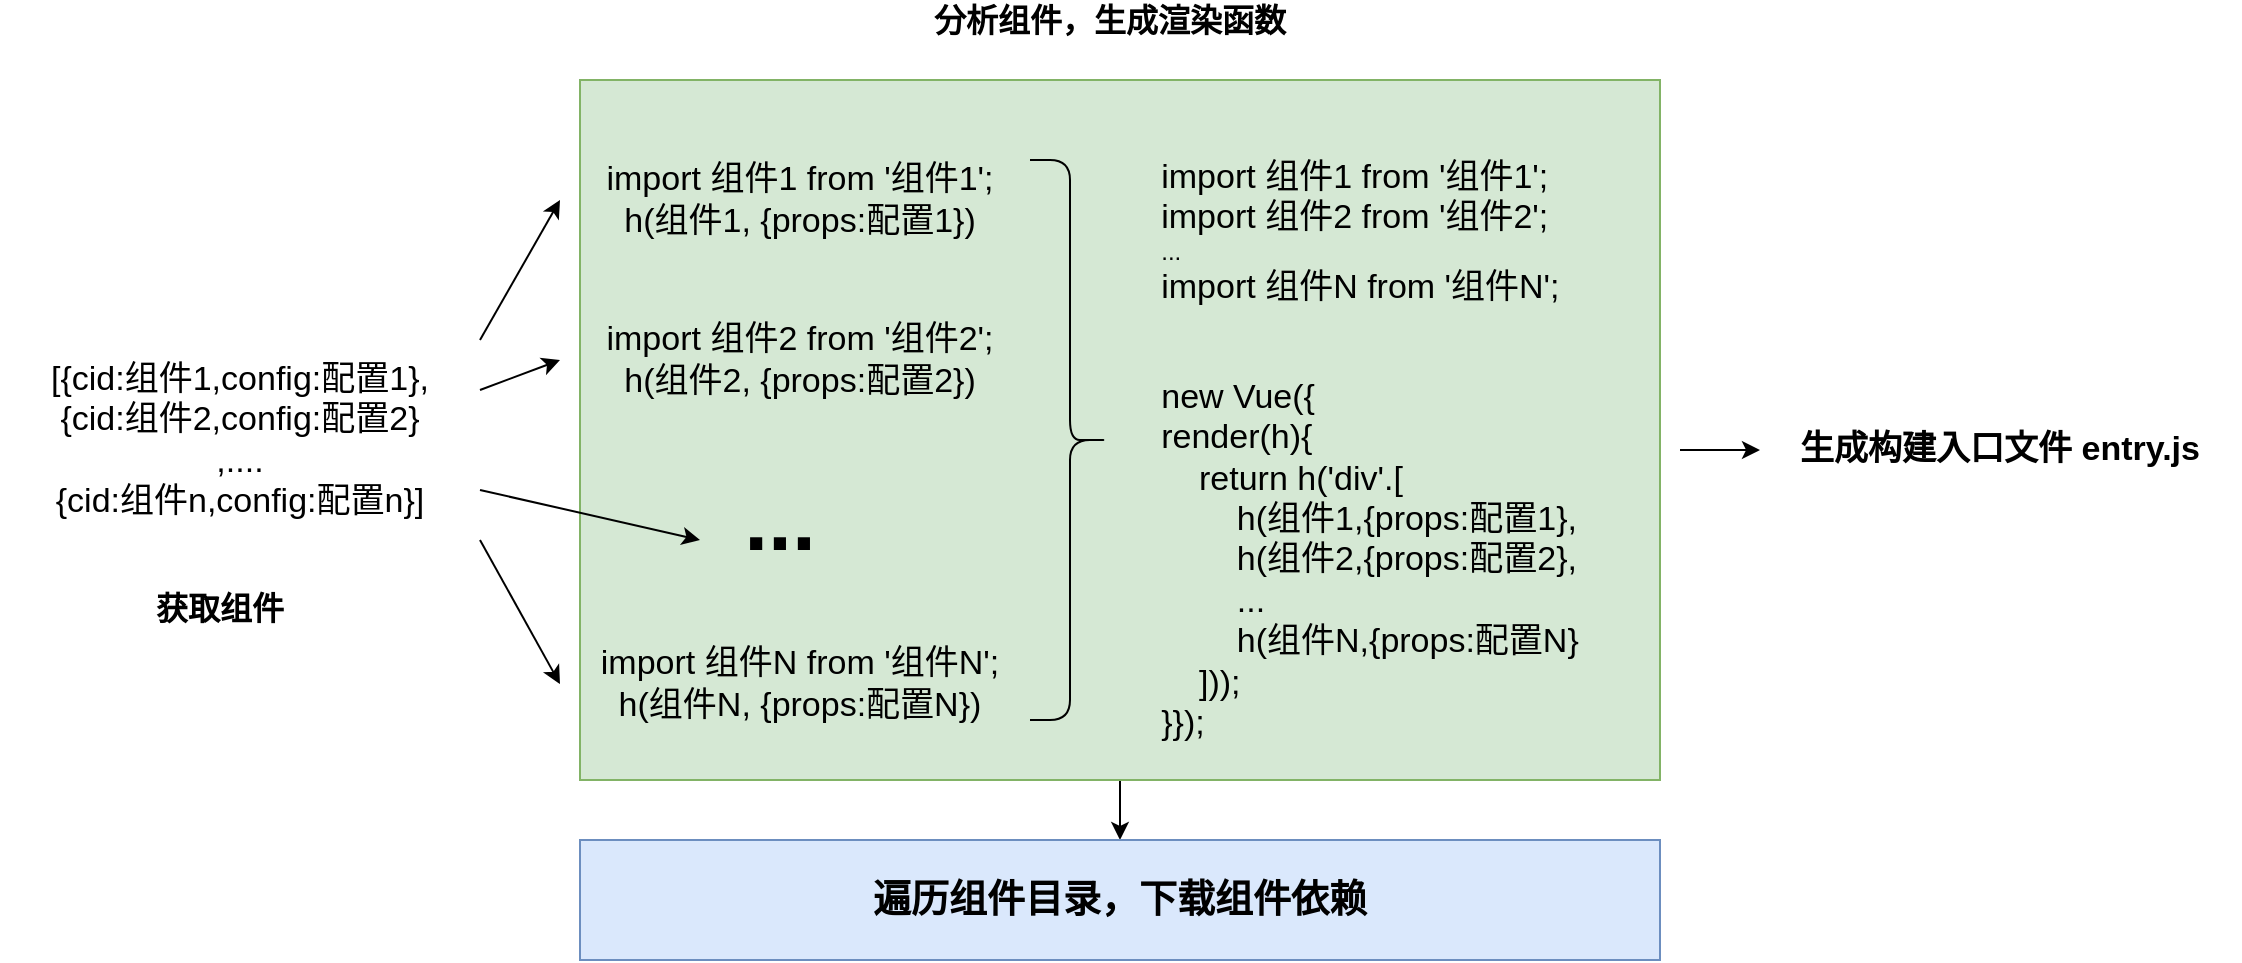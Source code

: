 <mxfile version="13.10.9" type="github">
  <diagram id="tIzCXE4-PxEZl2wt9lBP" name="Page-1">
    <mxGraphModel dx="1422" dy="706" grid="1" gridSize="10" guides="1" tooltips="1" connect="1" arrows="1" fold="1" page="1" pageScale="1" pageWidth="1169" pageHeight="827" math="0" shadow="0">
      <root>
        <mxCell id="0" />
        <mxCell id="1" parent="0" />
        <mxCell id="ZcQAhdeDkrUvlJ8ZgBCD-28" style="edgeStyle=none;rounded=0;orthogonalLoop=1;jettySize=auto;html=1;entryX=0.5;entryY=0;entryDx=0;entryDy=0;" edge="1" parent="1" source="ZcQAhdeDkrUvlJ8ZgBCD-24" target="ZcQAhdeDkrUvlJ8ZgBCD-27">
          <mxGeometry relative="1" as="geometry" />
        </mxCell>
        <mxCell id="ZcQAhdeDkrUvlJ8ZgBCD-24" value="" style="rounded=0;whiteSpace=wrap;html=1;fillColor=#d5e8d4;strokeColor=#82b366;" vertex="1" parent="1">
          <mxGeometry x="320" y="140" width="540" height="350" as="geometry" />
        </mxCell>
        <mxCell id="ZcQAhdeDkrUvlJ8ZgBCD-16" style="rounded=0;orthogonalLoop=1;jettySize=auto;html=1;exitX=1;exitY=0;exitDx=0;exitDy=0;entryX=0;entryY=0.5;entryDx=0;entryDy=0;" edge="1" parent="1" source="ZcQAhdeDkrUvlJ8ZgBCD-7" target="ZcQAhdeDkrUvlJ8ZgBCD-11">
          <mxGeometry relative="1" as="geometry" />
        </mxCell>
        <mxCell id="ZcQAhdeDkrUvlJ8ZgBCD-17" style="edgeStyle=none;rounded=0;orthogonalLoop=1;jettySize=auto;html=1;exitX=1;exitY=0.25;exitDx=0;exitDy=0;entryX=0;entryY=0.5;entryDx=0;entryDy=0;" edge="1" parent="1" source="ZcQAhdeDkrUvlJ8ZgBCD-7" target="ZcQAhdeDkrUvlJ8ZgBCD-12">
          <mxGeometry relative="1" as="geometry" />
        </mxCell>
        <mxCell id="ZcQAhdeDkrUvlJ8ZgBCD-18" style="edgeStyle=none;rounded=0;orthogonalLoop=1;jettySize=auto;html=1;exitX=1;exitY=0.75;exitDx=0;exitDy=0;" edge="1" parent="1" source="ZcQAhdeDkrUvlJ8ZgBCD-7">
          <mxGeometry relative="1" as="geometry">
            <mxPoint x="380" y="370" as="targetPoint" />
          </mxGeometry>
        </mxCell>
        <mxCell id="ZcQAhdeDkrUvlJ8ZgBCD-19" style="edgeStyle=none;rounded=0;orthogonalLoop=1;jettySize=auto;html=1;exitX=1;exitY=1;exitDx=0;exitDy=0;entryX=0;entryY=0.5;entryDx=0;entryDy=0;" edge="1" parent="1" source="ZcQAhdeDkrUvlJ8ZgBCD-7" target="ZcQAhdeDkrUvlJ8ZgBCD-13">
          <mxGeometry relative="1" as="geometry" />
        </mxCell>
        <mxCell id="ZcQAhdeDkrUvlJ8ZgBCD-7" value="&lt;font style=&quot;font-size: 17px&quot;&gt;[{cid:组件1,config:配置1}, &lt;br&gt;{cid:组件2,config:配置2}&lt;br&gt;,....&lt;br&gt;{cid:组件n,config:配置n}]&lt;/font&gt;" style="text;html=1;strokeColor=none;fillColor=none;align=center;verticalAlign=middle;whiteSpace=wrap;rounded=0;" vertex="1" parent="1">
          <mxGeometry x="30" y="270" width="240" height="100" as="geometry" />
        </mxCell>
        <mxCell id="ZcQAhdeDkrUvlJ8ZgBCD-11" value="&lt;span style=&quot;font-size: 17px&quot;&gt;import 组件1 from &#39;组件1&#39;;&lt;br&gt;h(组件1, {props:配置1})&lt;/span&gt;" style="text;html=1;strokeColor=none;fillColor=none;align=center;verticalAlign=middle;whiteSpace=wrap;rounded=0;" vertex="1" parent="1">
          <mxGeometry x="310" y="150" width="240" height="100" as="geometry" />
        </mxCell>
        <mxCell id="ZcQAhdeDkrUvlJ8ZgBCD-12" value="&lt;span style=&quot;font-size: 17px&quot;&gt;import 组件2 from &#39;组件2&#39;;&lt;br&gt;h(组件2, {props:配置2})&lt;/span&gt;" style="text;html=1;strokeColor=none;fillColor=none;align=center;verticalAlign=middle;whiteSpace=wrap;rounded=0;" vertex="1" parent="1">
          <mxGeometry x="310" y="230" width="240" height="100" as="geometry" />
        </mxCell>
        <mxCell id="ZcQAhdeDkrUvlJ8ZgBCD-13" value="&lt;span style=&quot;font-size: 17px&quot;&gt;import 组件N from &#39;组件N&#39;;&lt;br&gt;h(组件N, {props:配置N})&lt;/span&gt;" style="text;html=1;strokeColor=none;fillColor=none;align=center;verticalAlign=middle;whiteSpace=wrap;rounded=0;" vertex="1" parent="1">
          <mxGeometry x="310" y="394" width="240" height="96" as="geometry" />
        </mxCell>
        <mxCell id="ZcQAhdeDkrUvlJ8ZgBCD-14" value="&lt;b&gt;&lt;font style=&quot;font-size: 43px&quot;&gt;...&lt;/font&gt;&lt;/b&gt;" style="text;html=1;strokeColor=none;fillColor=none;align=center;verticalAlign=middle;whiteSpace=wrap;rounded=0;" vertex="1" parent="1">
          <mxGeometry x="390" y="350" width="60" height="20" as="geometry" />
        </mxCell>
        <mxCell id="ZcQAhdeDkrUvlJ8ZgBCD-20" value="" style="shape=curlyBracket;whiteSpace=wrap;html=1;rounded=1;rotation=-180;" vertex="1" parent="1">
          <mxGeometry x="545" y="180" width="40" height="280" as="geometry" />
        </mxCell>
        <mxCell id="ZcQAhdeDkrUvlJ8ZgBCD-23" style="edgeStyle=none;rounded=0;orthogonalLoop=1;jettySize=auto;html=1;" edge="1" parent="1" source="ZcQAhdeDkrUvlJ8ZgBCD-21" target="ZcQAhdeDkrUvlJ8ZgBCD-22">
          <mxGeometry relative="1" as="geometry" />
        </mxCell>
        <mxCell id="ZcQAhdeDkrUvlJ8ZgBCD-21" value="&lt;div style=&quot;text-align: justify&quot;&gt;&lt;span style=&quot;font-size: 17px&quot;&gt;import 组件1 from &#39;组件1&#39;;&lt;/span&gt;&lt;/div&gt;&lt;span style=&quot;font-size: 17px&quot;&gt;&lt;div style=&quot;text-align: justify&quot;&gt;&lt;span&gt;import 组件2 from &#39;组件2&#39;;&lt;/span&gt;&lt;/div&gt;&lt;/span&gt;&lt;div style=&quot;text-align: justify&quot;&gt;&lt;span&gt;...&lt;/span&gt;&lt;/div&gt;&lt;span style=&quot;font-size: 17px&quot;&gt;&lt;div style=&quot;text-align: justify&quot;&gt;&lt;span&gt;import 组件N from &#39;组件N&#39;;&lt;/span&gt;&lt;/div&gt;&lt;/span&gt;&lt;div style=&quot;text-align: justify&quot;&gt;&lt;span style=&quot;font-size: 17px&quot;&gt;&lt;br&gt;&lt;/span&gt;&lt;/div&gt;&lt;div style=&quot;text-align: justify&quot;&gt;&lt;br&gt;&lt;/div&gt;&lt;font style=&quot;font-size: 17px&quot;&gt;&lt;div style=&quot;text-align: justify&quot;&gt;&lt;span&gt;new Vue({&lt;/span&gt;&lt;/div&gt;&lt;div style=&quot;text-align: justify&quot;&gt;&lt;span&gt;render(h){&lt;/span&gt;&lt;/div&gt;&lt;div style=&quot;text-align: justify&quot;&gt;&lt;span&gt;&amp;nbsp; &amp;nbsp; return h(&#39;div&#39;.[&lt;/span&gt;&lt;/div&gt;&lt;div style=&quot;text-align: justify&quot;&gt;&lt;span&gt;&amp;nbsp; &amp;nbsp; &amp;nbsp; &amp;nbsp; h(组件1,{props:配置1},&lt;/span&gt;&lt;/div&gt;&lt;div style=&quot;text-align: justify&quot;&gt;&amp;nbsp; &amp;nbsp; &amp;nbsp; &amp;nbsp; h(组件2,{props:配置2},&lt;span&gt;&lt;br&gt;&lt;/span&gt;&lt;/div&gt;&lt;div style=&quot;text-align: justify&quot;&gt;&amp;nbsp; &amp;nbsp; &amp;nbsp; &amp;nbsp; ...&lt;/div&gt;&lt;div style=&quot;text-align: justify&quot;&gt;&amp;nbsp; &amp;nbsp; &amp;nbsp; &amp;nbsp; h(组件N,{props:配置N}&lt;br&gt;&lt;/div&gt;&lt;div style=&quot;text-align: justify&quot;&gt;&lt;span&gt;&amp;nbsp; &amp;nbsp; ]));&lt;/span&gt;&lt;/div&gt;&lt;div style=&quot;text-align: justify&quot;&gt;&lt;span&gt;}});&lt;/span&gt;&lt;/div&gt;&lt;/font&gt;" style="text;html=1;strokeColor=none;fillColor=none;align=center;verticalAlign=middle;whiteSpace=wrap;rounded=0;" vertex="1" parent="1">
          <mxGeometry x="560" y="180" width="310" height="290" as="geometry" />
        </mxCell>
        <mxCell id="ZcQAhdeDkrUvlJ8ZgBCD-22" value="&lt;span style=&quot;font-size: 17px&quot;&gt;&lt;b&gt;生成构建入口文件 entry.js&lt;/b&gt;&lt;/span&gt;" style="text;html=1;strokeColor=none;fillColor=none;align=center;verticalAlign=middle;whiteSpace=wrap;rounded=0;" vertex="1" parent="1">
          <mxGeometry x="910" y="275" width="240" height="100" as="geometry" />
        </mxCell>
        <mxCell id="ZcQAhdeDkrUvlJ8ZgBCD-25" value="&lt;b&gt;&lt;font style=&quot;font-size: 16px&quot;&gt;获取组件&lt;/font&gt;&lt;/b&gt;" style="text;html=1;strokeColor=none;fillColor=none;align=center;verticalAlign=middle;whiteSpace=wrap;rounded=0;" vertex="1" parent="1">
          <mxGeometry x="100" y="394" width="80" height="20" as="geometry" />
        </mxCell>
        <mxCell id="ZcQAhdeDkrUvlJ8ZgBCD-26" value="&lt;span style=&quot;font-size: 16px&quot;&gt;&lt;b&gt;分析组件，生成渲染函数&lt;/b&gt;&lt;/span&gt;" style="text;html=1;strokeColor=none;fillColor=none;align=center;verticalAlign=middle;whiteSpace=wrap;rounded=0;" vertex="1" parent="1">
          <mxGeometry x="420" y="100" width="330" height="20" as="geometry" />
        </mxCell>
        <mxCell id="ZcQAhdeDkrUvlJ8ZgBCD-27" value="&lt;b&gt;&lt;font style=&quot;font-size: 19px&quot;&gt;遍历组件目录，下载组件依赖&lt;/font&gt;&lt;/b&gt;" style="rounded=0;whiteSpace=wrap;html=1;fillColor=#dae8fc;strokeColor=#6c8ebf;" vertex="1" parent="1">
          <mxGeometry x="320" y="520" width="540" height="60" as="geometry" />
        </mxCell>
      </root>
    </mxGraphModel>
  </diagram>
</mxfile>
